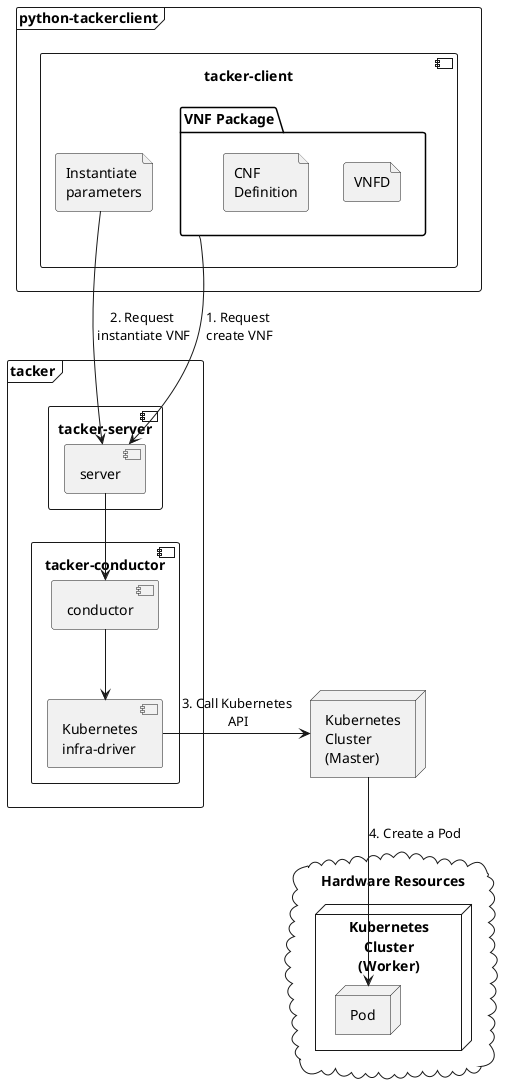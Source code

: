 @startuml

frame "python-tackerclient" {
	component "tacker-client" as client {
	package "VNF Package" as vnfpkg {
		file "VNFD" as vnfd
		file "CNF\nDefinition" as cnfd
	}
	file "Instantiate\nparameters" as inst_param 
}
}

frame "tacker" {
	component "tacker-server" {
		component "server" as serv
	}
	component "tacker-conductor" {
		component "conductor" as cond
		component "Kubernetes\ninfra-driver" as infra
	}
}

node "Kubernetes\nCluster\n(Master)" as k8s_m
cloud "Hardware Resources" as hw {
	node "Kubernetes\nCluster\n(Worker)" as k8s_w {
		node "Pod" as ins1
	}
}

'# Relationships
vnfpkg --> serv: 1. Request\n create VNF
inst_param --> serv: 2. Request\n instantiate VNF
serv --> cond
cond --> infra
infra -right-> k8s_m: 3. Call Kubernetes\n API
k8s_m --> ins1: 4. Create a Pod

@enduml
